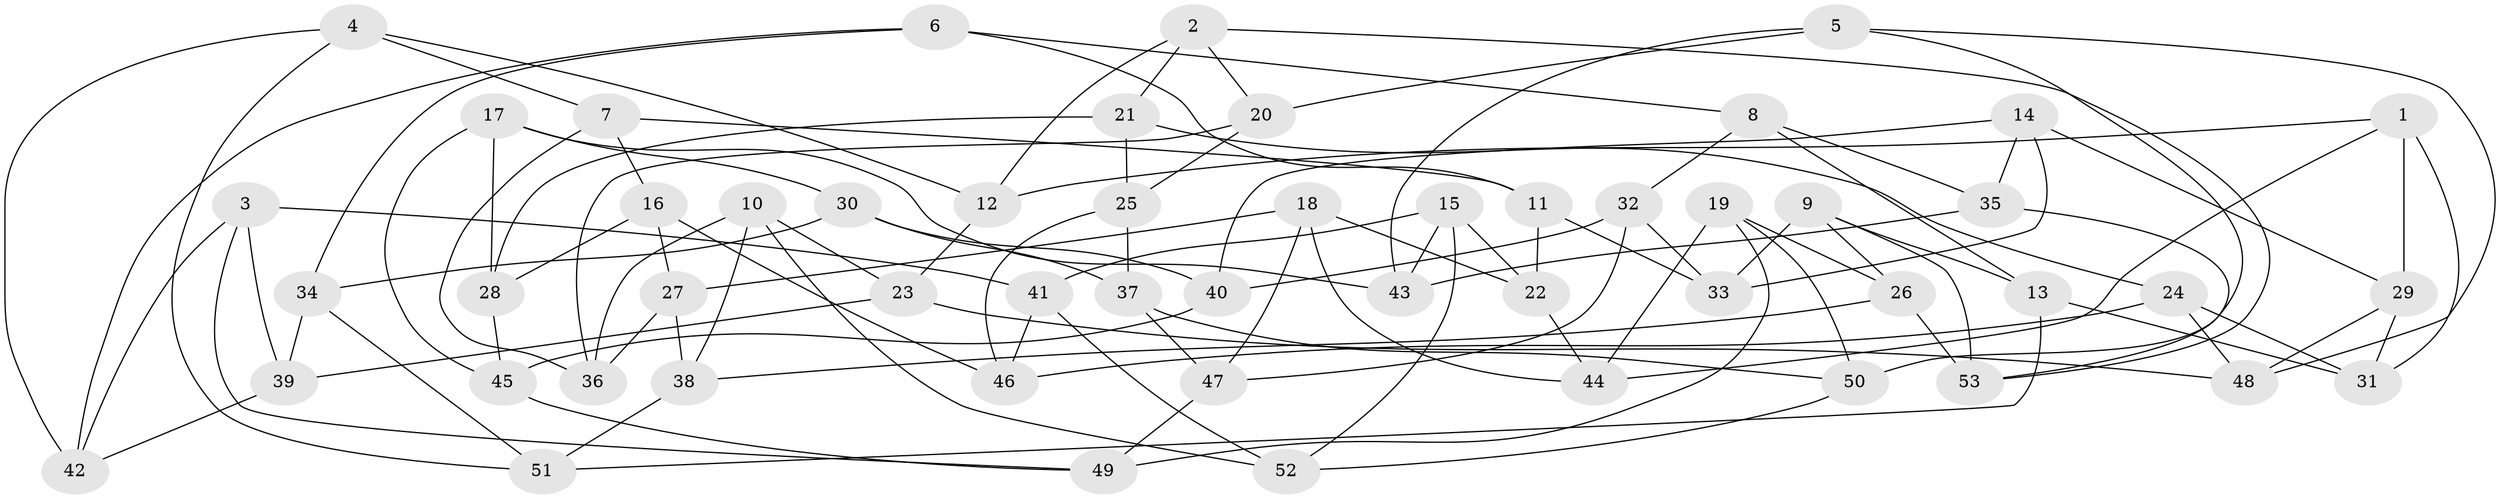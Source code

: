 // Generated by graph-tools (version 1.1) at 2025/38/03/09/25 02:38:06]
// undirected, 53 vertices, 106 edges
graph export_dot {
graph [start="1"]
  node [color=gray90,style=filled];
  1;
  2;
  3;
  4;
  5;
  6;
  7;
  8;
  9;
  10;
  11;
  12;
  13;
  14;
  15;
  16;
  17;
  18;
  19;
  20;
  21;
  22;
  23;
  24;
  25;
  26;
  27;
  28;
  29;
  30;
  31;
  32;
  33;
  34;
  35;
  36;
  37;
  38;
  39;
  40;
  41;
  42;
  43;
  44;
  45;
  46;
  47;
  48;
  49;
  50;
  51;
  52;
  53;
  1 -- 29;
  1 -- 31;
  1 -- 12;
  1 -- 44;
  2 -- 53;
  2 -- 20;
  2 -- 21;
  2 -- 12;
  3 -- 41;
  3 -- 49;
  3 -- 42;
  3 -- 39;
  4 -- 12;
  4 -- 42;
  4 -- 7;
  4 -- 51;
  5 -- 48;
  5 -- 20;
  5 -- 43;
  5 -- 50;
  6 -- 34;
  6 -- 42;
  6 -- 8;
  6 -- 11;
  7 -- 16;
  7 -- 36;
  7 -- 11;
  8 -- 13;
  8 -- 35;
  8 -- 32;
  9 -- 13;
  9 -- 26;
  9 -- 53;
  9 -- 33;
  10 -- 38;
  10 -- 23;
  10 -- 36;
  10 -- 52;
  11 -- 33;
  11 -- 22;
  12 -- 23;
  13 -- 31;
  13 -- 51;
  14 -- 33;
  14 -- 35;
  14 -- 29;
  14 -- 40;
  15 -- 22;
  15 -- 41;
  15 -- 43;
  15 -- 52;
  16 -- 46;
  16 -- 28;
  16 -- 27;
  17 -- 43;
  17 -- 45;
  17 -- 30;
  17 -- 28;
  18 -- 27;
  18 -- 22;
  18 -- 47;
  18 -- 44;
  19 -- 50;
  19 -- 26;
  19 -- 44;
  19 -- 49;
  20 -- 36;
  20 -- 25;
  21 -- 24;
  21 -- 25;
  21 -- 28;
  22 -- 44;
  23 -- 48;
  23 -- 39;
  24 -- 46;
  24 -- 31;
  24 -- 48;
  25 -- 46;
  25 -- 37;
  26 -- 53;
  26 -- 38;
  27 -- 36;
  27 -- 38;
  28 -- 45;
  29 -- 31;
  29 -- 48;
  30 -- 37;
  30 -- 34;
  30 -- 40;
  32 -- 33;
  32 -- 40;
  32 -- 47;
  34 -- 39;
  34 -- 51;
  35 -- 53;
  35 -- 43;
  37 -- 47;
  37 -- 50;
  38 -- 51;
  39 -- 42;
  40 -- 45;
  41 -- 46;
  41 -- 52;
  45 -- 49;
  47 -- 49;
  50 -- 52;
}
